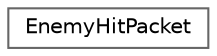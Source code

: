 digraph "Graphical Class Hierarchy"
{
 // LATEX_PDF_SIZE
  bgcolor="transparent";
  edge [fontname=Helvetica,fontsize=10,labelfontname=Helvetica,labelfontsize=10];
  node [fontname=Helvetica,fontsize=10,shape=box,height=0.2,width=0.4];
  rankdir="LR";
  Node0 [id="Node000000",label="EnemyHitPacket",height=0.2,width=0.4,color="grey40", fillcolor="white", style="filled",URL="$struct_enemy_hit_packet.html",tooltip=" "];
}
